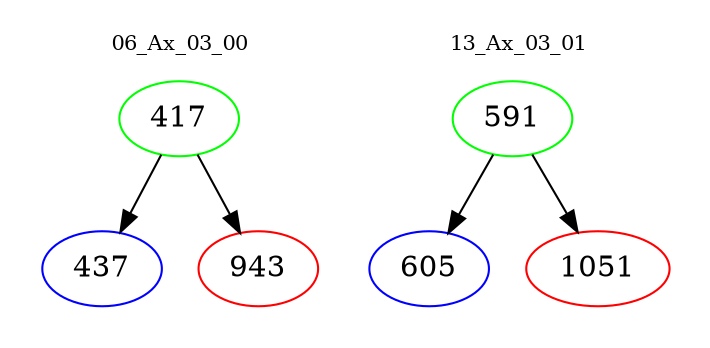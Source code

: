 digraph{
subgraph cluster_0 {
color = white
label = "06_Ax_03_00";
fontsize=10;
T0_417 [label="417", color="green"]
T0_417 -> T0_437 [color="black"]
T0_437 [label="437", color="blue"]
T0_417 -> T0_943 [color="black"]
T0_943 [label="943", color="red"]
}
subgraph cluster_1 {
color = white
label = "13_Ax_03_01";
fontsize=10;
T1_591 [label="591", color="green"]
T1_591 -> T1_605 [color="black"]
T1_605 [label="605", color="blue"]
T1_591 -> T1_1051 [color="black"]
T1_1051 [label="1051", color="red"]
}
}
